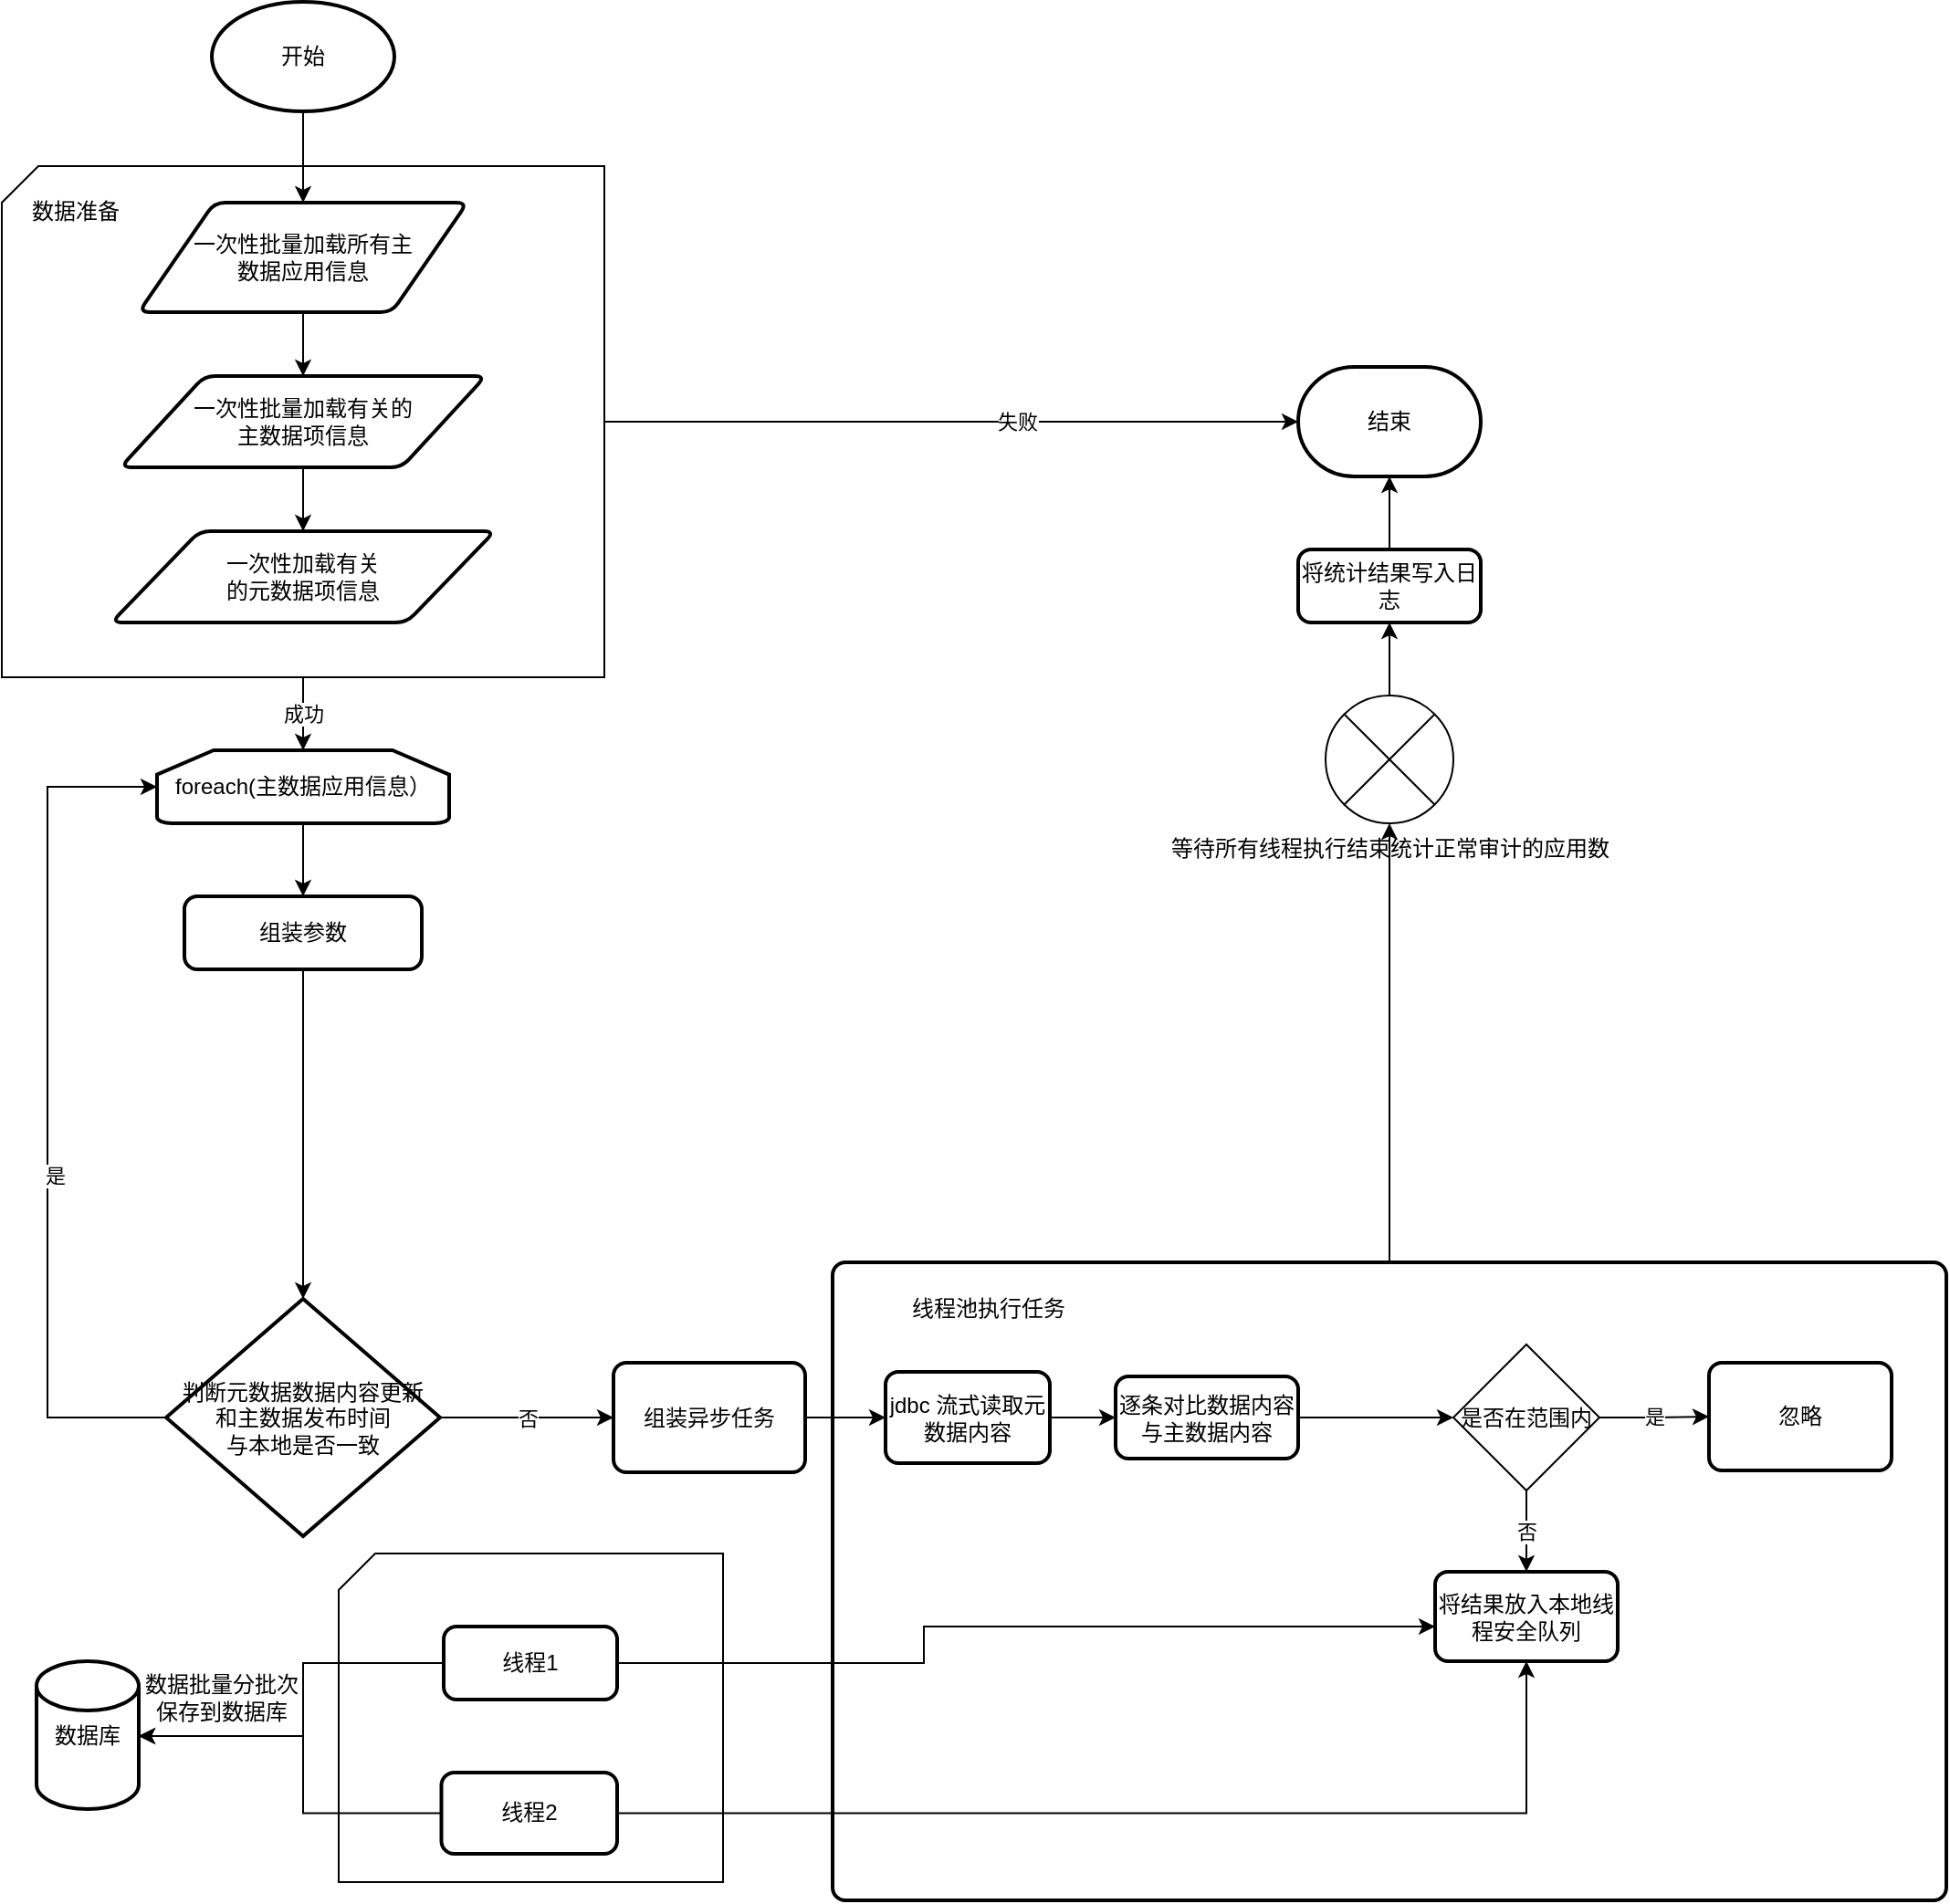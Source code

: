 <mxfile version="20.6.2" type="github">
  <diagram id="cEIReczgMlnvqsBptSSo" name="第 1 页">
    <mxGraphModel dx="1325" dy="612" grid="1" gridSize="10" guides="1" tooltips="1" connect="1" arrows="1" fold="1" page="1" pageScale="1" pageWidth="827" pageHeight="1169" math="0" shadow="0">
      <root>
        <mxCell id="0" />
        <mxCell id="1" parent="0" />
        <mxCell id="YKdpuSdvsNxuyerLBY6K-1" value="" style="edgeStyle=orthogonalEdgeStyle;rounded=0;orthogonalLoop=1;jettySize=auto;html=1;" edge="1" parent="1" source="YKdpuSdvsNxuyerLBY6K-4" target="YKdpuSdvsNxuyerLBY6K-13">
          <mxGeometry relative="1" as="geometry" />
        </mxCell>
        <mxCell id="YKdpuSdvsNxuyerLBY6K-2" value="失败" style="edgeLabel;html=1;align=center;verticalAlign=middle;resizable=0;points=[];" vertex="1" connectable="0" parent="YKdpuSdvsNxuyerLBY6K-1">
          <mxGeometry x="0.187" relative="1" as="geometry">
            <mxPoint as="offset" />
          </mxGeometry>
        </mxCell>
        <mxCell id="YKdpuSdvsNxuyerLBY6K-3" value="成功" style="edgeStyle=orthogonalEdgeStyle;rounded=0;orthogonalLoop=1;jettySize=auto;html=1;" edge="1" parent="1" source="YKdpuSdvsNxuyerLBY6K-4" target="YKdpuSdvsNxuyerLBY6K-15">
          <mxGeometry relative="1" as="geometry" />
        </mxCell>
        <mxCell id="YKdpuSdvsNxuyerLBY6K-4" value="" style="verticalLabelPosition=bottom;verticalAlign=top;html=1;shape=card;whiteSpace=wrap;size=20;arcSize=12;" vertex="1" parent="1">
          <mxGeometry x="55" y="140" width="330" height="280" as="geometry" />
        </mxCell>
        <mxCell id="YKdpuSdvsNxuyerLBY6K-5" value="" style="edgeStyle=orthogonalEdgeStyle;rounded=0;orthogonalLoop=1;jettySize=auto;html=1;" edge="1" parent="1" source="YKdpuSdvsNxuyerLBY6K-6" target="YKdpuSdvsNxuyerLBY6K-8">
          <mxGeometry relative="1" as="geometry" />
        </mxCell>
        <mxCell id="YKdpuSdvsNxuyerLBY6K-6" value="开始" style="strokeWidth=2;html=1;shape=mxgraph.flowchart.start_1;whiteSpace=wrap;" vertex="1" parent="1">
          <mxGeometry x="170" y="50" width="100" height="60" as="geometry" />
        </mxCell>
        <mxCell id="YKdpuSdvsNxuyerLBY6K-7" value="" style="edgeStyle=orthogonalEdgeStyle;rounded=0;orthogonalLoop=1;jettySize=auto;html=1;" edge="1" parent="1" source="YKdpuSdvsNxuyerLBY6K-8" target="YKdpuSdvsNxuyerLBY6K-10">
          <mxGeometry relative="1" as="geometry" />
        </mxCell>
        <mxCell id="YKdpuSdvsNxuyerLBY6K-8" value="一次性批量加载所有主&lt;br&gt;数据应用信息" style="shape=parallelogram;html=1;strokeWidth=2;perimeter=parallelogramPerimeter;whiteSpace=wrap;rounded=1;arcSize=12;size=0.23;" vertex="1" parent="1">
          <mxGeometry x="130" y="160" width="180" height="60" as="geometry" />
        </mxCell>
        <mxCell id="YKdpuSdvsNxuyerLBY6K-9" value="" style="edgeStyle=orthogonalEdgeStyle;rounded=0;orthogonalLoop=1;jettySize=auto;html=1;" edge="1" parent="1" source="YKdpuSdvsNxuyerLBY6K-10" target="YKdpuSdvsNxuyerLBY6K-11">
          <mxGeometry relative="1" as="geometry" />
        </mxCell>
        <mxCell id="YKdpuSdvsNxuyerLBY6K-10" value="一次性批量加载有关的&lt;br&gt;主数据项信息" style="shape=parallelogram;html=1;strokeWidth=2;perimeter=parallelogramPerimeter;whiteSpace=wrap;rounded=1;arcSize=12;size=0.23;" vertex="1" parent="1">
          <mxGeometry x="120" y="255" width="200" height="50" as="geometry" />
        </mxCell>
        <mxCell id="YKdpuSdvsNxuyerLBY6K-11" value="一次性加载有关&lt;br&gt;的元数据项信息" style="shape=parallelogram;html=1;strokeWidth=2;perimeter=parallelogramPerimeter;whiteSpace=wrap;rounded=1;arcSize=12;size=0.23;" vertex="1" parent="1">
          <mxGeometry x="115" y="340" width="210" height="50" as="geometry" />
        </mxCell>
        <mxCell id="YKdpuSdvsNxuyerLBY6K-12" value="数据准备" style="text;html=1;resizable=0;autosize=1;align=center;verticalAlign=middle;points=[];fillColor=none;strokeColor=none;rounded=0;" vertex="1" parent="1">
          <mxGeometry x="60" y="150" width="70" height="30" as="geometry" />
        </mxCell>
        <mxCell id="YKdpuSdvsNxuyerLBY6K-13" value="结束" style="strokeWidth=2;html=1;shape=mxgraph.flowchart.terminator;whiteSpace=wrap;" vertex="1" parent="1">
          <mxGeometry x="765" y="250" width="100" height="60" as="geometry" />
        </mxCell>
        <mxCell id="YKdpuSdvsNxuyerLBY6K-14" value="" style="edgeStyle=orthogonalEdgeStyle;rounded=0;orthogonalLoop=1;jettySize=auto;html=1;" edge="1" parent="1" source="YKdpuSdvsNxuyerLBY6K-15" target="YKdpuSdvsNxuyerLBY6K-17">
          <mxGeometry relative="1" as="geometry" />
        </mxCell>
        <mxCell id="YKdpuSdvsNxuyerLBY6K-15" value="foreach(主数据应用信息）" style="strokeWidth=2;html=1;shape=mxgraph.flowchart.loop_limit;whiteSpace=wrap;" vertex="1" parent="1">
          <mxGeometry x="140" y="460" width="160" height="40" as="geometry" />
        </mxCell>
        <mxCell id="YKdpuSdvsNxuyerLBY6K-16" value="" style="edgeStyle=orthogonalEdgeStyle;rounded=0;orthogonalLoop=1;jettySize=auto;html=1;" edge="1" parent="1" source="YKdpuSdvsNxuyerLBY6K-17" target="YKdpuSdvsNxuyerLBY6K-39">
          <mxGeometry relative="1" as="geometry" />
        </mxCell>
        <mxCell id="YKdpuSdvsNxuyerLBY6K-17" value="组装参数" style="rounded=1;whiteSpace=wrap;html=1;absoluteArcSize=1;arcSize=14;strokeWidth=2;" vertex="1" parent="1">
          <mxGeometry x="155" y="540" width="130" height="40" as="geometry" />
        </mxCell>
        <mxCell id="YKdpuSdvsNxuyerLBY6K-18" value="" style="edgeStyle=orthogonalEdgeStyle;rounded=0;orthogonalLoop=1;jettySize=auto;html=1;" edge="1" parent="1" source="YKdpuSdvsNxuyerLBY6K-19" target="YKdpuSdvsNxuyerLBY6K-31">
          <mxGeometry relative="1" as="geometry" />
        </mxCell>
        <mxCell id="YKdpuSdvsNxuyerLBY6K-19" value="" style="rounded=1;whiteSpace=wrap;html=1;absoluteArcSize=1;arcSize=14;strokeWidth=2;fontFamily=Helvetica;fontSize=12;fontColor=default;align=center;strokeColor=default;fillColor=default;" vertex="1" parent="1">
          <mxGeometry x="510" y="740.5" width="610" height="349.5" as="geometry" />
        </mxCell>
        <mxCell id="YKdpuSdvsNxuyerLBY6K-20" value="" style="edgeStyle=orthogonalEdgeStyle;rounded=0;orthogonalLoop=1;jettySize=auto;html=1;" edge="1" parent="1" source="YKdpuSdvsNxuyerLBY6K-21" target="YKdpuSdvsNxuyerLBY6K-23">
          <mxGeometry relative="1" as="geometry" />
        </mxCell>
        <mxCell id="YKdpuSdvsNxuyerLBY6K-21" value="jdbc 流式读取元数据内容" style="rounded=1;whiteSpace=wrap;html=1;absoluteArcSize=1;arcSize=14;strokeWidth=2;" vertex="1" parent="1">
          <mxGeometry x="539" y="800.5" width="90" height="50" as="geometry" />
        </mxCell>
        <mxCell id="YKdpuSdvsNxuyerLBY6K-41" value="" style="edgeStyle=orthogonalEdgeStyle;rounded=0;orthogonalLoop=1;jettySize=auto;html=1;" edge="1" parent="1" source="YKdpuSdvsNxuyerLBY6K-23" target="YKdpuSdvsNxuyerLBY6K-40">
          <mxGeometry relative="1" as="geometry" />
        </mxCell>
        <mxCell id="YKdpuSdvsNxuyerLBY6K-23" value="逐条对比数据内容与主数据内容" style="rounded=1;whiteSpace=wrap;html=1;absoluteArcSize=1;arcSize=14;strokeWidth=2;" vertex="1" parent="1">
          <mxGeometry x="665" y="803" width="100" height="45" as="geometry" />
        </mxCell>
        <mxCell id="YKdpuSdvsNxuyerLBY6K-26" value="" style="edgeStyle=orthogonalEdgeStyle;rounded=0;orthogonalLoop=1;jettySize=auto;html=1;" edge="1" parent="1" source="YKdpuSdvsNxuyerLBY6K-27" target="YKdpuSdvsNxuyerLBY6K-21">
          <mxGeometry relative="1" as="geometry" />
        </mxCell>
        <mxCell id="YKdpuSdvsNxuyerLBY6K-27" value="组装异步任务" style="rounded=1;whiteSpace=wrap;html=1;absoluteArcSize=1;arcSize=14;strokeWidth=2;" vertex="1" parent="1">
          <mxGeometry x="390" y="795.5" width="105" height="60" as="geometry" />
        </mxCell>
        <mxCell id="YKdpuSdvsNxuyerLBY6K-28" value="线程池执行任务" style="text;html=1;resizable=0;autosize=1;align=center;verticalAlign=middle;points=[];fillColor=none;strokeColor=none;rounded=0;" vertex="1" parent="1">
          <mxGeometry x="540" y="750.5" width="110" height="30" as="geometry" />
        </mxCell>
        <mxCell id="YKdpuSdvsNxuyerLBY6K-30" value="" style="edgeStyle=orthogonalEdgeStyle;rounded=0;orthogonalLoop=1;jettySize=auto;html=1;" edge="1" parent="1" source="YKdpuSdvsNxuyerLBY6K-31" target="YKdpuSdvsNxuyerLBY6K-33">
          <mxGeometry relative="1" as="geometry" />
        </mxCell>
        <mxCell id="YKdpuSdvsNxuyerLBY6K-31" value="等待所有线程执行结束统计正常审计的应用数" style="verticalLabelPosition=bottom;verticalAlign=top;html=1;shape=mxgraph.flowchart.or;" vertex="1" parent="1">
          <mxGeometry x="780" y="430" width="70" height="70" as="geometry" />
        </mxCell>
        <mxCell id="YKdpuSdvsNxuyerLBY6K-32" value="" style="edgeStyle=orthogonalEdgeStyle;rounded=0;orthogonalLoop=1;jettySize=auto;html=1;" edge="1" parent="1" source="YKdpuSdvsNxuyerLBY6K-33" target="YKdpuSdvsNxuyerLBY6K-13">
          <mxGeometry relative="1" as="geometry" />
        </mxCell>
        <mxCell id="YKdpuSdvsNxuyerLBY6K-33" value="将统计结果写入日志" style="rounded=1;whiteSpace=wrap;html=1;absoluteArcSize=1;arcSize=14;strokeWidth=2;" vertex="1" parent="1">
          <mxGeometry x="765" y="350" width="100" height="40" as="geometry" />
        </mxCell>
        <mxCell id="YKdpuSdvsNxuyerLBY6K-36" value="否" style="edgeStyle=orthogonalEdgeStyle;rounded=0;orthogonalLoop=1;jettySize=auto;html=1;" edge="1" parent="1" source="YKdpuSdvsNxuyerLBY6K-39" target="YKdpuSdvsNxuyerLBY6K-27">
          <mxGeometry relative="1" as="geometry" />
        </mxCell>
        <mxCell id="YKdpuSdvsNxuyerLBY6K-37" style="edgeStyle=orthogonalEdgeStyle;rounded=0;orthogonalLoop=1;jettySize=auto;html=1;entryX=0;entryY=0.5;entryDx=0;entryDy=0;entryPerimeter=0;" edge="1" parent="1" source="YKdpuSdvsNxuyerLBY6K-39" target="YKdpuSdvsNxuyerLBY6K-15">
          <mxGeometry relative="1" as="geometry">
            <Array as="points">
              <mxPoint x="80" y="826" />
              <mxPoint x="80" y="480" />
            </Array>
          </mxGeometry>
        </mxCell>
        <mxCell id="YKdpuSdvsNxuyerLBY6K-38" value="是" style="edgeLabel;html=1;align=center;verticalAlign=middle;resizable=0;points=[];" vertex="1" connectable="0" parent="YKdpuSdvsNxuyerLBY6K-37">
          <mxGeometry x="-0.156" y="-4" relative="1" as="geometry">
            <mxPoint y="1" as="offset" />
          </mxGeometry>
        </mxCell>
        <mxCell id="YKdpuSdvsNxuyerLBY6K-39" value="判断元数据数据内容更新&lt;br&gt;和主数据发布时间&lt;br&gt;与本地是否一致" style="strokeWidth=2;html=1;shape=mxgraph.flowchart.decision;whiteSpace=wrap;" vertex="1" parent="1">
          <mxGeometry x="145" y="760.5" width="150" height="130" as="geometry" />
        </mxCell>
        <mxCell id="YKdpuSdvsNxuyerLBY6K-43" value="是" style="edgeStyle=orthogonalEdgeStyle;rounded=0;orthogonalLoop=1;jettySize=auto;html=1;" edge="1" parent="1" source="YKdpuSdvsNxuyerLBY6K-40" target="YKdpuSdvsNxuyerLBY6K-42">
          <mxGeometry relative="1" as="geometry" />
        </mxCell>
        <mxCell id="YKdpuSdvsNxuyerLBY6K-46" value="否" style="edgeStyle=orthogonalEdgeStyle;rounded=0;orthogonalLoop=1;jettySize=auto;html=1;" edge="1" parent="1" source="YKdpuSdvsNxuyerLBY6K-40" target="YKdpuSdvsNxuyerLBY6K-44">
          <mxGeometry relative="1" as="geometry" />
        </mxCell>
        <mxCell id="YKdpuSdvsNxuyerLBY6K-40" value="是否在范围内" style="rhombus;whiteSpace=wrap;html=1;" vertex="1" parent="1">
          <mxGeometry x="850" y="785.5" width="80" height="80" as="geometry" />
        </mxCell>
        <mxCell id="YKdpuSdvsNxuyerLBY6K-42" value="忽略" style="rounded=1;whiteSpace=wrap;html=1;absoluteArcSize=1;arcSize=14;strokeWidth=2;" vertex="1" parent="1">
          <mxGeometry x="990" y="795.5" width="100" height="59" as="geometry" />
        </mxCell>
        <mxCell id="YKdpuSdvsNxuyerLBY6K-44" value="将结果放入本地线程安全队列" style="rounded=1;whiteSpace=wrap;html=1;absoluteArcSize=1;arcSize=14;strokeWidth=2;" vertex="1" parent="1">
          <mxGeometry x="840" y="910" width="100" height="49" as="geometry" />
        </mxCell>
        <mxCell id="YKdpuSdvsNxuyerLBY6K-51" value="数据库" style="strokeWidth=2;html=1;shape=mxgraph.flowchart.database;whiteSpace=wrap;" vertex="1" parent="1">
          <mxGeometry x="74" y="959" width="56" height="81" as="geometry" />
        </mxCell>
        <mxCell id="YKdpuSdvsNxuyerLBY6K-59" value="" style="verticalLabelPosition=bottom;verticalAlign=top;html=1;shape=card;whiteSpace=wrap;size=20;arcSize=12;" vertex="1" parent="1">
          <mxGeometry x="239.5" y="900" width="210.5" height="180" as="geometry" />
        </mxCell>
        <mxCell id="YKdpuSdvsNxuyerLBY6K-63" style="edgeStyle=orthogonalEdgeStyle;rounded=0;orthogonalLoop=1;jettySize=auto;html=1;" edge="1" parent="1" source="YKdpuSdvsNxuyerLBY6K-60" target="YKdpuSdvsNxuyerLBY6K-44">
          <mxGeometry relative="1" as="geometry">
            <Array as="points">
              <mxPoint x="560" y="960" />
              <mxPoint x="560" y="940" />
            </Array>
          </mxGeometry>
        </mxCell>
        <mxCell id="YKdpuSdvsNxuyerLBY6K-65" style="edgeStyle=orthogonalEdgeStyle;rounded=0;orthogonalLoop=1;jettySize=auto;html=1;" edge="1" parent="1" source="YKdpuSdvsNxuyerLBY6K-60" target="YKdpuSdvsNxuyerLBY6K-51">
          <mxGeometry relative="1" as="geometry">
            <Array as="points">
              <mxPoint x="220" y="960" />
              <mxPoint x="220" y="1000" />
            </Array>
          </mxGeometry>
        </mxCell>
        <mxCell id="YKdpuSdvsNxuyerLBY6K-60" value="线程1" style="rounded=1;whiteSpace=wrap;html=1;absoluteArcSize=1;arcSize=14;strokeWidth=2;" vertex="1" parent="1">
          <mxGeometry x="297" y="940" width="95" height="40" as="geometry" />
        </mxCell>
        <mxCell id="YKdpuSdvsNxuyerLBY6K-64" style="edgeStyle=orthogonalEdgeStyle;rounded=0;orthogonalLoop=1;jettySize=auto;html=1;" edge="1" parent="1" source="YKdpuSdvsNxuyerLBY6K-61" target="YKdpuSdvsNxuyerLBY6K-44">
          <mxGeometry relative="1" as="geometry" />
        </mxCell>
        <mxCell id="YKdpuSdvsNxuyerLBY6K-66" style="edgeStyle=orthogonalEdgeStyle;rounded=0;orthogonalLoop=1;jettySize=auto;html=1;" edge="1" parent="1" source="YKdpuSdvsNxuyerLBY6K-61" target="YKdpuSdvsNxuyerLBY6K-51">
          <mxGeometry relative="1" as="geometry">
            <Array as="points">
              <mxPoint x="220" y="1042" />
              <mxPoint x="220" y="1000" />
            </Array>
          </mxGeometry>
        </mxCell>
        <mxCell id="YKdpuSdvsNxuyerLBY6K-61" value="线程2" style="rounded=1;whiteSpace=wrap;html=1;absoluteArcSize=1;arcSize=14;strokeWidth=2;" vertex="1" parent="1">
          <mxGeometry x="295.75" y="1020" width="96.25" height="44.5" as="geometry" />
        </mxCell>
        <mxCell id="YKdpuSdvsNxuyerLBY6K-67" value="数据批量分批次&lt;br&gt;保存到数据库" style="text;html=1;resizable=0;autosize=1;align=center;verticalAlign=middle;points=[];fillColor=none;strokeColor=none;rounded=0;" vertex="1" parent="1">
          <mxGeometry x="120" y="959" width="110" height="40" as="geometry" />
        </mxCell>
      </root>
    </mxGraphModel>
  </diagram>
</mxfile>
